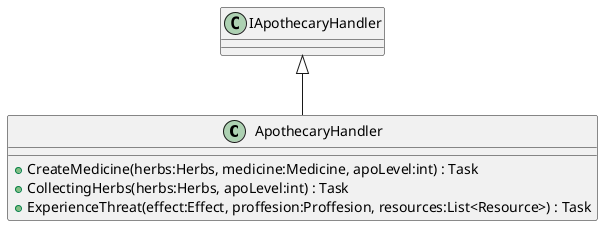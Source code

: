 @startuml
class ApothecaryHandler {
    + CreateMedicine(herbs:Herbs, medicine:Medicine, apoLevel:int) : Task
    + CollectingHerbs(herbs:Herbs, apoLevel:int) : Task
    + ExperienceThreat(effect:Effect, proffesion:Proffesion, resources:List<Resource>) : Task
}
IApothecaryHandler <|-- ApothecaryHandler
@enduml
